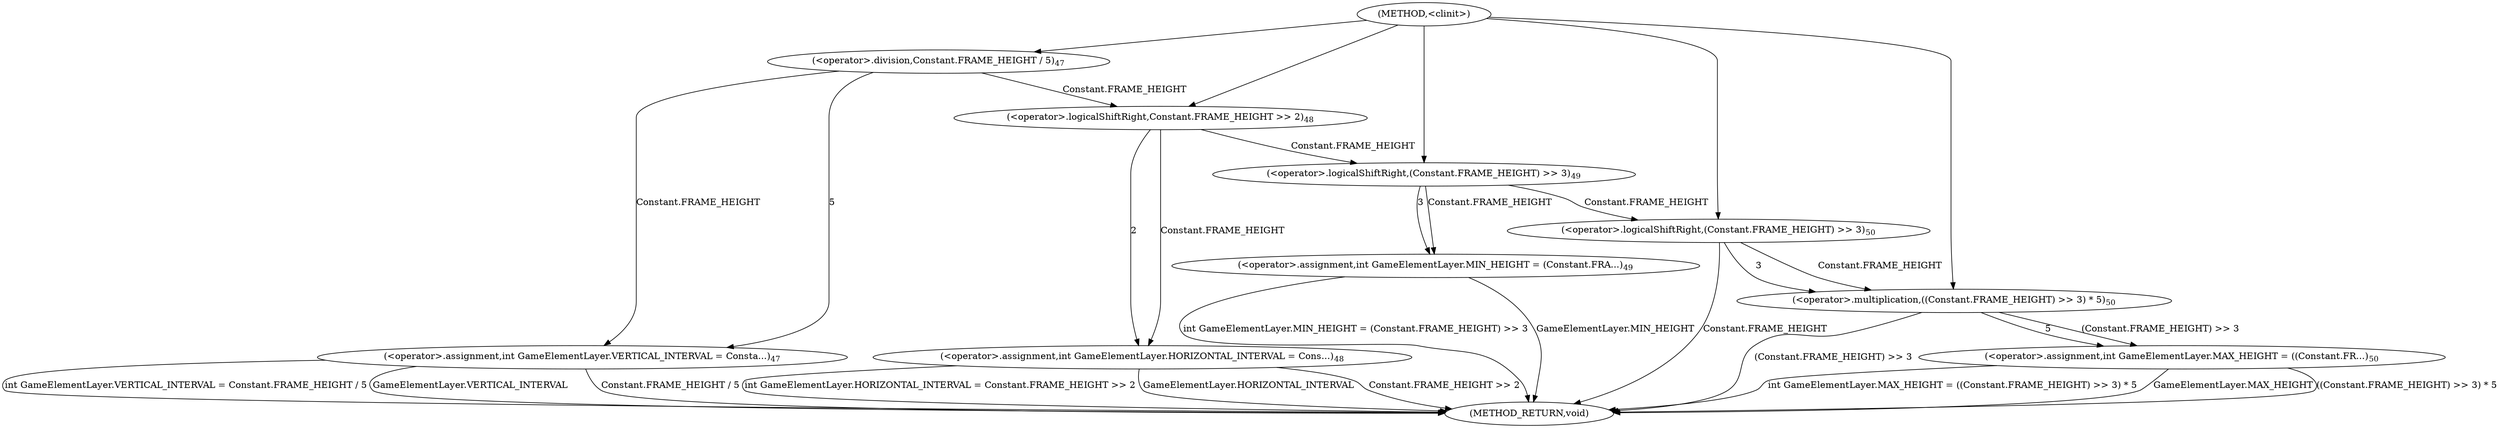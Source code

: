 digraph "&lt;clinit&gt;" {  
"384" [label = <(METHOD,&lt;clinit&gt;)> ]
"425" [label = <(METHOD_RETURN,void)> ]
"386" [label = <(&lt;operator&gt;.assignment,int GameElementLayer.VERTICAL_INTERVAL = Consta...)<SUB>47</SUB>> ]
"395" [label = <(&lt;operator&gt;.assignment,int GameElementLayer.HORIZONTAL_INTERVAL = Cons...)<SUB>48</SUB>> ]
"404" [label = <(&lt;operator&gt;.assignment,int GameElementLayer.MIN_HEIGHT = (Constant.FRA...)<SUB>49</SUB>> ]
"413" [label = <(&lt;operator&gt;.assignment,int GameElementLayer.MAX_HEIGHT = ((Constant.FR...)<SUB>50</SUB>> ]
"386" [label = <(&lt;operator&gt;.assignment,int GameElementLayer.VERTICAL_INTERVAL = Consta...)<SUB>47</SUB>> ]
"386" [label = <(&lt;operator&gt;.assignment,int GameElementLayer.VERTICAL_INTERVAL = Consta...)<SUB>47</SUB>> ]
"395" [label = <(&lt;operator&gt;.assignment,int GameElementLayer.HORIZONTAL_INTERVAL = Cons...)<SUB>48</SUB>> ]
"395" [label = <(&lt;operator&gt;.assignment,int GameElementLayer.HORIZONTAL_INTERVAL = Cons...)<SUB>48</SUB>> ]
"404" [label = <(&lt;operator&gt;.assignment,int GameElementLayer.MIN_HEIGHT = (Constant.FRA...)<SUB>49</SUB>> ]
"404" [label = <(&lt;operator&gt;.assignment,int GameElementLayer.MIN_HEIGHT = (Constant.FRA...)<SUB>49</SUB>> ]
"413" [label = <(&lt;operator&gt;.assignment,int GameElementLayer.MAX_HEIGHT = ((Constant.FR...)<SUB>50</SUB>> ]
"413" [label = <(&lt;operator&gt;.assignment,int GameElementLayer.MAX_HEIGHT = ((Constant.FR...)<SUB>50</SUB>> ]
"390" [label = <(&lt;operator&gt;.division,Constant.FRAME_HEIGHT / 5)<SUB>47</SUB>> ]
"390" [label = <(&lt;operator&gt;.division,Constant.FRAME_HEIGHT / 5)<SUB>47</SUB>> ]
"399" [label = <(&lt;operator&gt;.logicalShiftRight,Constant.FRAME_HEIGHT &gt;&gt; 2)<SUB>48</SUB>> ]
"399" [label = <(&lt;operator&gt;.logicalShiftRight,Constant.FRAME_HEIGHT &gt;&gt; 2)<SUB>48</SUB>> ]
"408" [label = <(&lt;operator&gt;.logicalShiftRight,(Constant.FRAME_HEIGHT) &gt;&gt; 3)<SUB>49</SUB>> ]
"408" [label = <(&lt;operator&gt;.logicalShiftRight,(Constant.FRAME_HEIGHT) &gt;&gt; 3)<SUB>49</SUB>> ]
"417" [label = <(&lt;operator&gt;.multiplication,((Constant.FRAME_HEIGHT) &gt;&gt; 3) * 5)<SUB>50</SUB>> ]
"417" [label = <(&lt;operator&gt;.multiplication,((Constant.FRAME_HEIGHT) &gt;&gt; 3) * 5)<SUB>50</SUB>> ]
"418" [label = <(&lt;operator&gt;.logicalShiftRight,(Constant.FRAME_HEIGHT) &gt;&gt; 3)<SUB>50</SUB>> ]
"418" [label = <(&lt;operator&gt;.logicalShiftRight,(Constant.FRAME_HEIGHT) &gt;&gt; 3)<SUB>50</SUB>> ]
  "386" -> "425"  [ label = "GameElementLayer.VERTICAL_INTERVAL"] 
  "386" -> "425"  [ label = "Constant.FRAME_HEIGHT / 5"] 
  "386" -> "425"  [ label = "int GameElementLayer.VERTICAL_INTERVAL = Constant.FRAME_HEIGHT / 5"] 
  "395" -> "425"  [ label = "GameElementLayer.HORIZONTAL_INTERVAL"] 
  "395" -> "425"  [ label = "Constant.FRAME_HEIGHT &gt;&gt; 2"] 
  "395" -> "425"  [ label = "int GameElementLayer.HORIZONTAL_INTERVAL = Constant.FRAME_HEIGHT &gt;&gt; 2"] 
  "404" -> "425"  [ label = "GameElementLayer.MIN_HEIGHT"] 
  "404" -> "425"  [ label = "int GameElementLayer.MIN_HEIGHT = (Constant.FRAME_HEIGHT) &gt;&gt; 3"] 
  "413" -> "425"  [ label = "GameElementLayer.MAX_HEIGHT"] 
  "418" -> "425"  [ label = "Constant.FRAME_HEIGHT"] 
  "417" -> "425"  [ label = "(Constant.FRAME_HEIGHT) &gt;&gt; 3"] 
  "413" -> "425"  [ label = "((Constant.FRAME_HEIGHT) &gt;&gt; 3) * 5"] 
  "413" -> "425"  [ label = "int GameElementLayer.MAX_HEIGHT = ((Constant.FRAME_HEIGHT) &gt;&gt; 3) * 5"] 
  "390" -> "386"  [ label = "Constant.FRAME_HEIGHT"] 
  "390" -> "386"  [ label = "5"] 
  "399" -> "395"  [ label = "Constant.FRAME_HEIGHT"] 
  "399" -> "395"  [ label = "2"] 
  "408" -> "404"  [ label = "Constant.FRAME_HEIGHT"] 
  "408" -> "404"  [ label = "3"] 
  "417" -> "413"  [ label = "(Constant.FRAME_HEIGHT) &gt;&gt; 3"] 
  "417" -> "413"  [ label = "5"] 
  "384" -> "390" 
  "390" -> "399"  [ label = "Constant.FRAME_HEIGHT"] 
  "384" -> "399" 
  "399" -> "408"  [ label = "Constant.FRAME_HEIGHT"] 
  "384" -> "408" 
  "418" -> "417"  [ label = "Constant.FRAME_HEIGHT"] 
  "418" -> "417"  [ label = "3"] 
  "384" -> "417" 
  "408" -> "418"  [ label = "Constant.FRAME_HEIGHT"] 
  "384" -> "418" 
}
